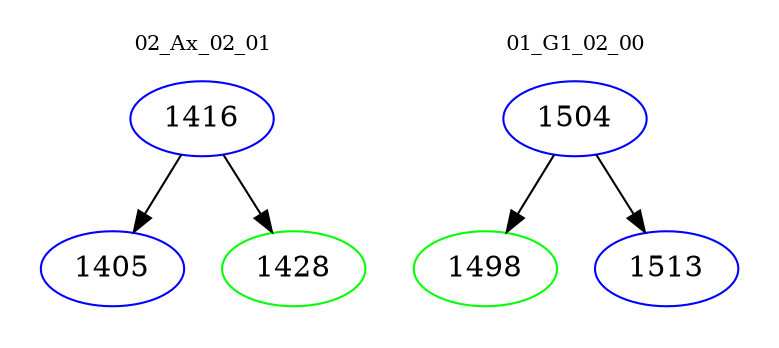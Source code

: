 digraph{
subgraph cluster_0 {
color = white
label = "02_Ax_02_01";
fontsize=10;
T0_1416 [label="1416", color="blue"]
T0_1416 -> T0_1405 [color="black"]
T0_1405 [label="1405", color="blue"]
T0_1416 -> T0_1428 [color="black"]
T0_1428 [label="1428", color="green"]
}
subgraph cluster_1 {
color = white
label = "01_G1_02_00";
fontsize=10;
T1_1504 [label="1504", color="blue"]
T1_1504 -> T1_1498 [color="black"]
T1_1498 [label="1498", color="green"]
T1_1504 -> T1_1513 [color="black"]
T1_1513 [label="1513", color="blue"]
}
}
